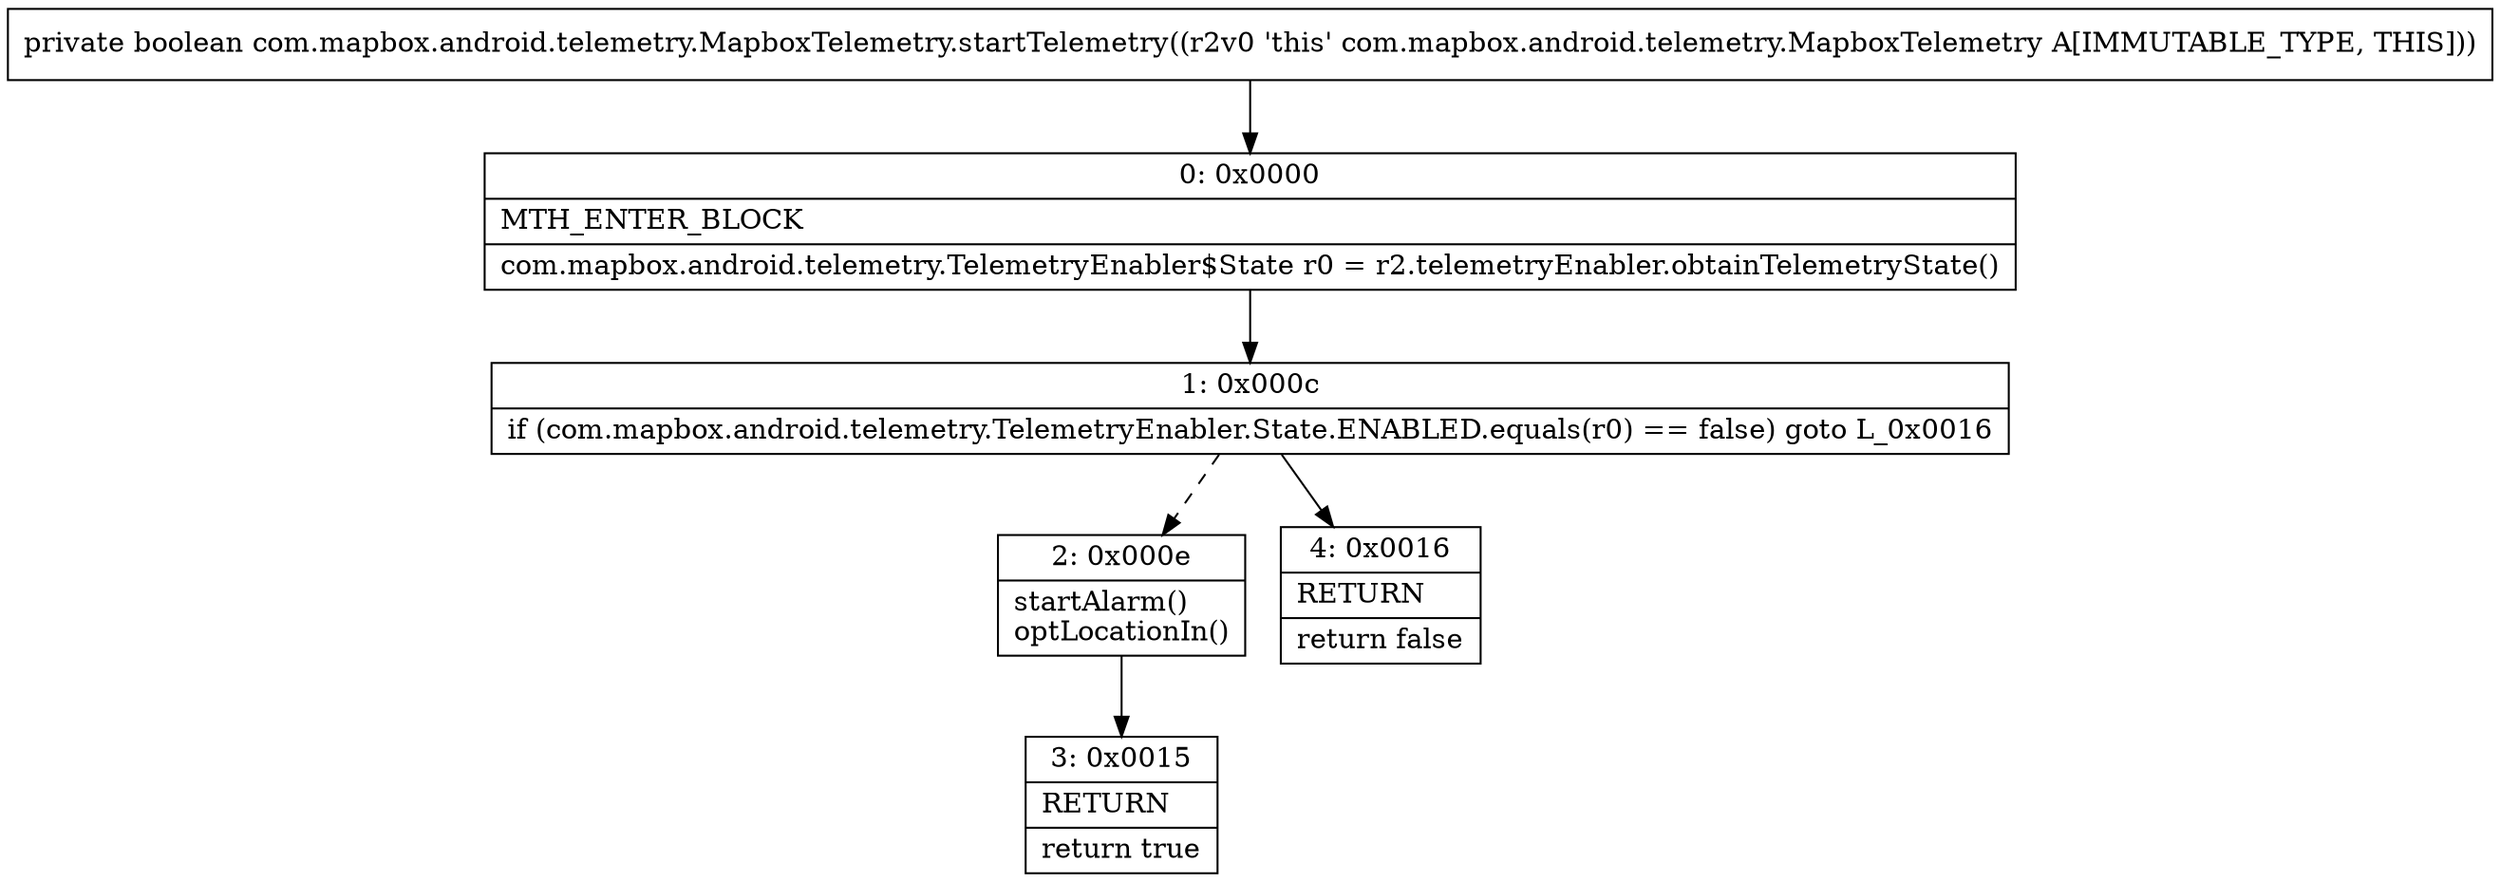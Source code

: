 digraph "CFG forcom.mapbox.android.telemetry.MapboxTelemetry.startTelemetry()Z" {
Node_0 [shape=record,label="{0\:\ 0x0000|MTH_ENTER_BLOCK\l|com.mapbox.android.telemetry.TelemetryEnabler$State r0 = r2.telemetryEnabler.obtainTelemetryState()\l}"];
Node_1 [shape=record,label="{1\:\ 0x000c|if (com.mapbox.android.telemetry.TelemetryEnabler.State.ENABLED.equals(r0) == false) goto L_0x0016\l}"];
Node_2 [shape=record,label="{2\:\ 0x000e|startAlarm()\loptLocationIn()\l}"];
Node_3 [shape=record,label="{3\:\ 0x0015|RETURN\l|return true\l}"];
Node_4 [shape=record,label="{4\:\ 0x0016|RETURN\l|return false\l}"];
MethodNode[shape=record,label="{private boolean com.mapbox.android.telemetry.MapboxTelemetry.startTelemetry((r2v0 'this' com.mapbox.android.telemetry.MapboxTelemetry A[IMMUTABLE_TYPE, THIS])) }"];
MethodNode -> Node_0;
Node_0 -> Node_1;
Node_1 -> Node_2[style=dashed];
Node_1 -> Node_4;
Node_2 -> Node_3;
}

